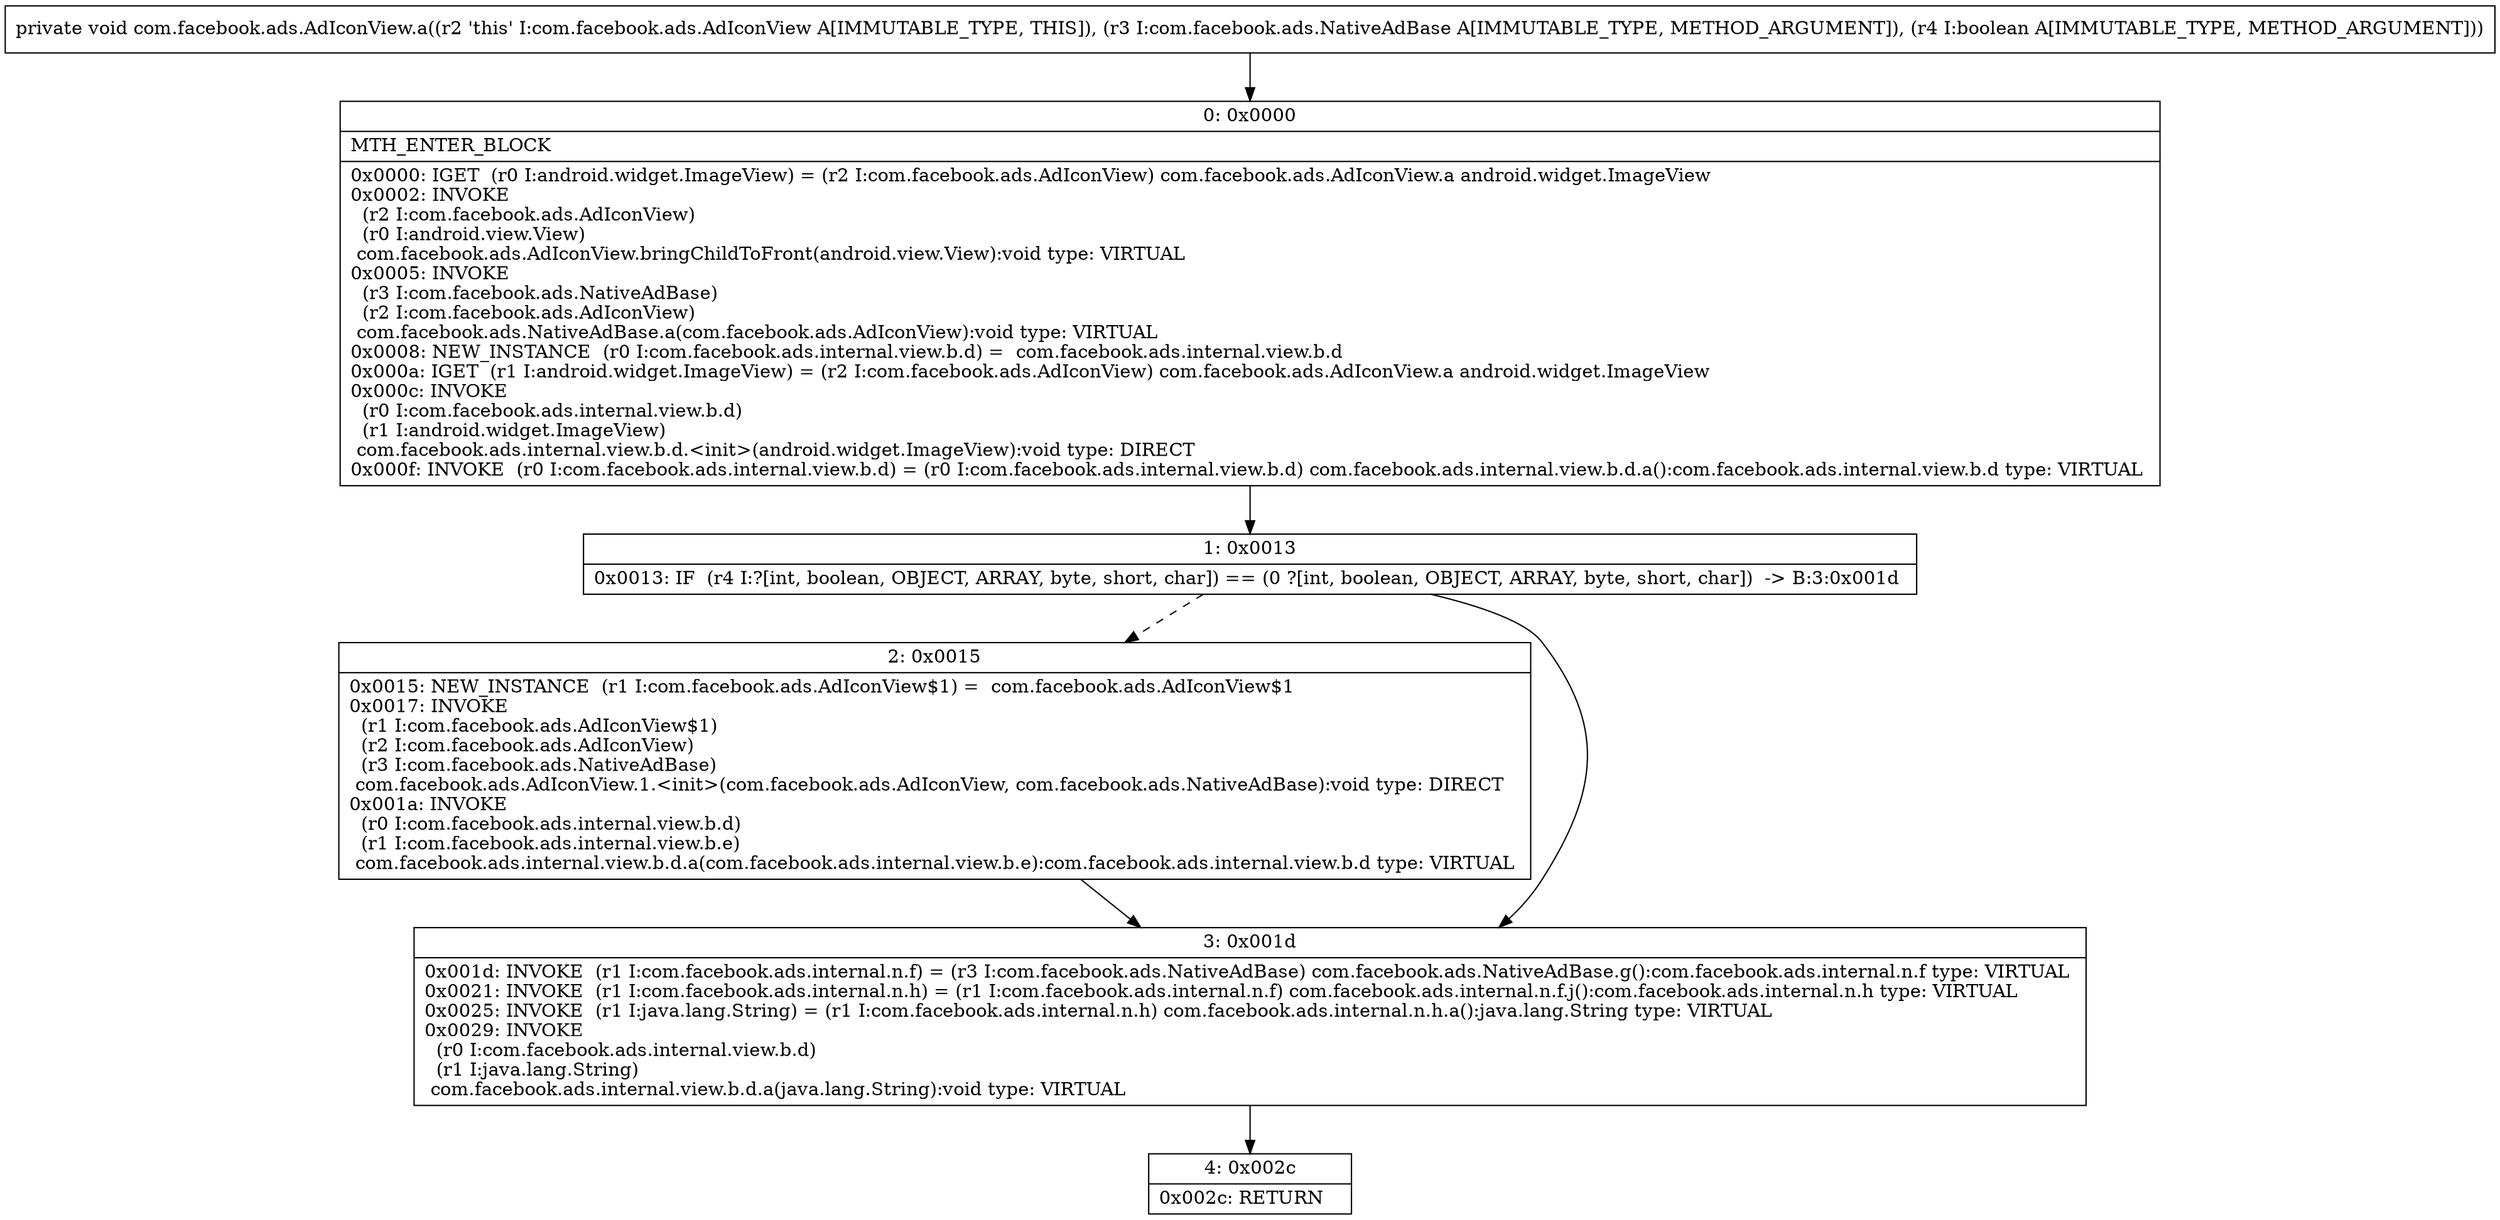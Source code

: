 digraph "CFG forcom.facebook.ads.AdIconView.a(Lcom\/facebook\/ads\/NativeAdBase;Z)V" {
Node_0 [shape=record,label="{0\:\ 0x0000|MTH_ENTER_BLOCK\l|0x0000: IGET  (r0 I:android.widget.ImageView) = (r2 I:com.facebook.ads.AdIconView) com.facebook.ads.AdIconView.a android.widget.ImageView \l0x0002: INVOKE  \l  (r2 I:com.facebook.ads.AdIconView)\l  (r0 I:android.view.View)\l com.facebook.ads.AdIconView.bringChildToFront(android.view.View):void type: VIRTUAL \l0x0005: INVOKE  \l  (r3 I:com.facebook.ads.NativeAdBase)\l  (r2 I:com.facebook.ads.AdIconView)\l com.facebook.ads.NativeAdBase.a(com.facebook.ads.AdIconView):void type: VIRTUAL \l0x0008: NEW_INSTANCE  (r0 I:com.facebook.ads.internal.view.b.d) =  com.facebook.ads.internal.view.b.d \l0x000a: IGET  (r1 I:android.widget.ImageView) = (r2 I:com.facebook.ads.AdIconView) com.facebook.ads.AdIconView.a android.widget.ImageView \l0x000c: INVOKE  \l  (r0 I:com.facebook.ads.internal.view.b.d)\l  (r1 I:android.widget.ImageView)\l com.facebook.ads.internal.view.b.d.\<init\>(android.widget.ImageView):void type: DIRECT \l0x000f: INVOKE  (r0 I:com.facebook.ads.internal.view.b.d) = (r0 I:com.facebook.ads.internal.view.b.d) com.facebook.ads.internal.view.b.d.a():com.facebook.ads.internal.view.b.d type: VIRTUAL \l}"];
Node_1 [shape=record,label="{1\:\ 0x0013|0x0013: IF  (r4 I:?[int, boolean, OBJECT, ARRAY, byte, short, char]) == (0 ?[int, boolean, OBJECT, ARRAY, byte, short, char])  \-\> B:3:0x001d \l}"];
Node_2 [shape=record,label="{2\:\ 0x0015|0x0015: NEW_INSTANCE  (r1 I:com.facebook.ads.AdIconView$1) =  com.facebook.ads.AdIconView$1 \l0x0017: INVOKE  \l  (r1 I:com.facebook.ads.AdIconView$1)\l  (r2 I:com.facebook.ads.AdIconView)\l  (r3 I:com.facebook.ads.NativeAdBase)\l com.facebook.ads.AdIconView.1.\<init\>(com.facebook.ads.AdIconView, com.facebook.ads.NativeAdBase):void type: DIRECT \l0x001a: INVOKE  \l  (r0 I:com.facebook.ads.internal.view.b.d)\l  (r1 I:com.facebook.ads.internal.view.b.e)\l com.facebook.ads.internal.view.b.d.a(com.facebook.ads.internal.view.b.e):com.facebook.ads.internal.view.b.d type: VIRTUAL \l}"];
Node_3 [shape=record,label="{3\:\ 0x001d|0x001d: INVOKE  (r1 I:com.facebook.ads.internal.n.f) = (r3 I:com.facebook.ads.NativeAdBase) com.facebook.ads.NativeAdBase.g():com.facebook.ads.internal.n.f type: VIRTUAL \l0x0021: INVOKE  (r1 I:com.facebook.ads.internal.n.h) = (r1 I:com.facebook.ads.internal.n.f) com.facebook.ads.internal.n.f.j():com.facebook.ads.internal.n.h type: VIRTUAL \l0x0025: INVOKE  (r1 I:java.lang.String) = (r1 I:com.facebook.ads.internal.n.h) com.facebook.ads.internal.n.h.a():java.lang.String type: VIRTUAL \l0x0029: INVOKE  \l  (r0 I:com.facebook.ads.internal.view.b.d)\l  (r1 I:java.lang.String)\l com.facebook.ads.internal.view.b.d.a(java.lang.String):void type: VIRTUAL \l}"];
Node_4 [shape=record,label="{4\:\ 0x002c|0x002c: RETURN   \l}"];
MethodNode[shape=record,label="{private void com.facebook.ads.AdIconView.a((r2 'this' I:com.facebook.ads.AdIconView A[IMMUTABLE_TYPE, THIS]), (r3 I:com.facebook.ads.NativeAdBase A[IMMUTABLE_TYPE, METHOD_ARGUMENT]), (r4 I:boolean A[IMMUTABLE_TYPE, METHOD_ARGUMENT])) }"];
MethodNode -> Node_0;
Node_0 -> Node_1;
Node_1 -> Node_2[style=dashed];
Node_1 -> Node_3;
Node_2 -> Node_3;
Node_3 -> Node_4;
}

